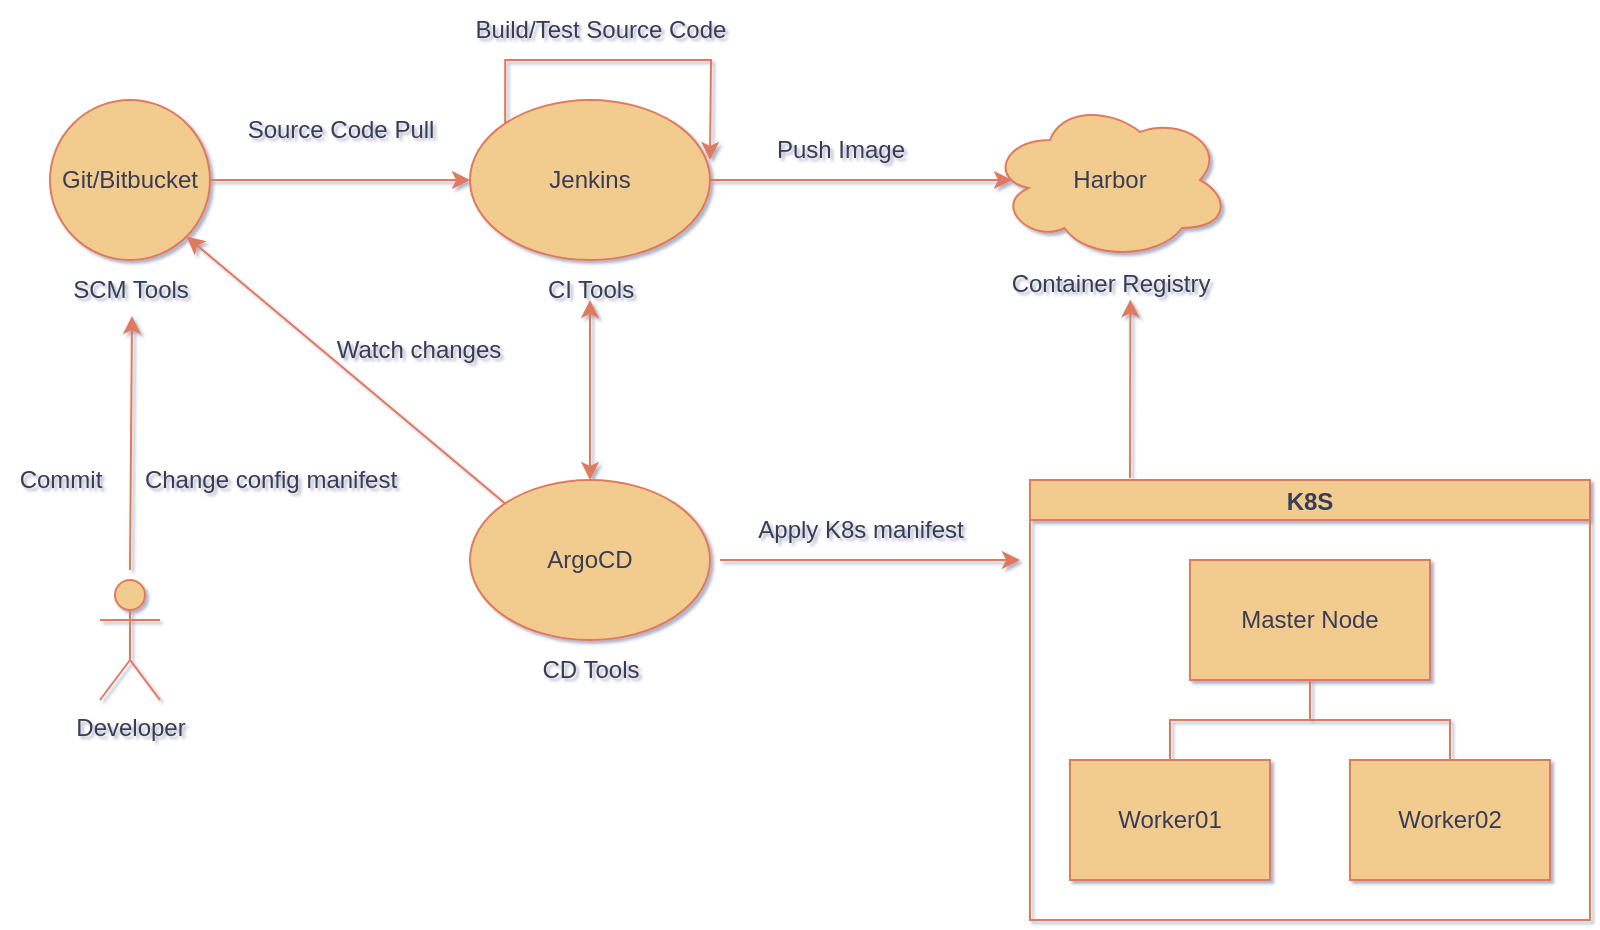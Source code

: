 <mxfile version="21.0.2" type="github">
  <diagram name="Page-1" id="sy4lbH6b9MXI_pQDiSxg">
    <mxGraphModel dx="1312" dy="500" grid="0" gridSize="10" guides="1" tooltips="1" connect="1" arrows="1" fold="1" page="1" pageScale="1" pageWidth="827" pageHeight="1169" background="none" math="0" shadow="1">
      <root>
        <mxCell id="0" />
        <mxCell id="1" parent="0" />
        <mxCell id="prt6e-ABzlM5Ey696iCb-1" value="Git/Bitbucket" style="ellipse;whiteSpace=wrap;html=1;aspect=fixed;labelBackgroundColor=none;fillColor=#F2CC8F;strokeColor=#E07A5F;fontColor=#393C56;" vertex="1" parent="1">
          <mxGeometry x="35" y="470" width="80" height="80" as="geometry" />
        </mxCell>
        <mxCell id="prt6e-ABzlM5Ey696iCb-3" value="SCM Tools" style="text;html=1;align=center;verticalAlign=middle;resizable=0;points=[];autosize=1;strokeColor=none;fillColor=none;labelBackgroundColor=none;fontColor=#393C56;" vertex="1" parent="1">
          <mxGeometry x="35" y="550" width="80" height="30" as="geometry" />
        </mxCell>
        <mxCell id="prt6e-ABzlM5Ey696iCb-38" style="edgeStyle=orthogonalEdgeStyle;rounded=0;orthogonalLoop=1;jettySize=auto;html=1;exitX=0;exitY=0;exitDx=0;exitDy=0;strokeColor=#E07A5F;fontColor=default;labelBackgroundColor=none;" edge="1" parent="1" source="prt6e-ABzlM5Ey696iCb-4">
          <mxGeometry relative="1" as="geometry">
            <mxPoint x="365" y="500" as="targetPoint" />
          </mxGeometry>
        </mxCell>
        <mxCell id="prt6e-ABzlM5Ey696iCb-4" value="Jenkins" style="ellipse;whiteSpace=wrap;html=1;labelBackgroundColor=none;fillColor=#F2CC8F;strokeColor=#E07A5F;fontColor=#393C56;" vertex="1" parent="1">
          <mxGeometry x="245" y="470" width="120" height="80" as="geometry" />
        </mxCell>
        <mxCell id="prt6e-ABzlM5Ey696iCb-5" value="CI Tools" style="text;html=1;align=center;verticalAlign=middle;resizable=0;points=[];autosize=1;strokeColor=none;fillColor=none;labelBackgroundColor=none;fontColor=#393C56;" vertex="1" parent="1">
          <mxGeometry x="270" y="550" width="70" height="30" as="geometry" />
        </mxCell>
        <mxCell id="prt6e-ABzlM5Ey696iCb-7" value="Developer" style="shape=umlActor;verticalLabelPosition=bottom;verticalAlign=top;html=1;outlineConnect=0;labelBackgroundColor=none;fillColor=#F2CC8F;strokeColor=#E07A5F;fontColor=#393C56;" vertex="1" parent="1">
          <mxGeometry x="60" y="710" width="30" height="60" as="geometry" />
        </mxCell>
        <mxCell id="prt6e-ABzlM5Ey696iCb-10" value="Harbor" style="ellipse;shape=cloud;whiteSpace=wrap;html=1;labelBackgroundColor=none;fillColor=#F2CC8F;strokeColor=#E07A5F;fontColor=#393C56;" vertex="1" parent="1">
          <mxGeometry x="505" y="470" width="120" height="80" as="geometry" />
        </mxCell>
        <mxCell id="prt6e-ABzlM5Ey696iCb-11" value="Container Registry" style="text;html=1;align=center;verticalAlign=middle;resizable=0;points=[];autosize=1;strokeColor=none;fillColor=none;labelBackgroundColor=none;fontColor=#393C56;" vertex="1" parent="1">
          <mxGeometry x="505" y="547" width="120" height="30" as="geometry" />
        </mxCell>
        <mxCell id="prt6e-ABzlM5Ey696iCb-12" value="K8S" style="swimlane;startSize=20;horizontal=1;containerType=tree;newEdgeStyle={&quot;edgeStyle&quot;:&quot;elbowEdgeStyle&quot;,&quot;startArrow&quot;:&quot;none&quot;,&quot;endArrow&quot;:&quot;none&quot;};labelBackgroundColor=none;fillColor=#F2CC8F;strokeColor=#E07A5F;fontColor=#393C56;" vertex="1" parent="1">
          <mxGeometry x="525" y="660" width="280" height="220" as="geometry" />
        </mxCell>
        <mxCell id="prt6e-ABzlM5Ey696iCb-13" value="" style="edgeStyle=elbowEdgeStyle;elbow=vertical;sourcePerimeterSpacing=0;targetPerimeterSpacing=0;startArrow=none;endArrow=none;rounded=0;curved=0;labelBackgroundColor=none;strokeColor=#E07A5F;fontColor=default;" edge="1" parent="prt6e-ABzlM5Ey696iCb-12" source="prt6e-ABzlM5Ey696iCb-15" target="prt6e-ABzlM5Ey696iCb-16">
          <mxGeometry relative="1" as="geometry" />
        </mxCell>
        <mxCell id="prt6e-ABzlM5Ey696iCb-14" value="" style="edgeStyle=elbowEdgeStyle;elbow=vertical;sourcePerimeterSpacing=0;targetPerimeterSpacing=0;startArrow=none;endArrow=none;rounded=0;curved=0;labelBackgroundColor=none;strokeColor=#E07A5F;fontColor=default;" edge="1" parent="prt6e-ABzlM5Ey696iCb-12" source="prt6e-ABzlM5Ey696iCb-15" target="prt6e-ABzlM5Ey696iCb-17">
          <mxGeometry relative="1" as="geometry" />
        </mxCell>
        <UserObject label="Master Node" treeRoot="1" id="prt6e-ABzlM5Ey696iCb-15">
          <mxCell style="whiteSpace=wrap;html=1;align=center;treeFolding=1;treeMoving=1;newEdgeStyle={&quot;edgeStyle&quot;:&quot;elbowEdgeStyle&quot;,&quot;startArrow&quot;:&quot;none&quot;,&quot;endArrow&quot;:&quot;none&quot;};labelBackgroundColor=none;fillColor=#F2CC8F;strokeColor=#E07A5F;fontColor=#393C56;" vertex="1" parent="prt6e-ABzlM5Ey696iCb-12">
            <mxGeometry x="80" y="40" width="120" height="60" as="geometry" />
          </mxCell>
        </UserObject>
        <mxCell id="prt6e-ABzlM5Ey696iCb-16" value="Worker01" style="whiteSpace=wrap;html=1;align=center;verticalAlign=middle;treeFolding=1;treeMoving=1;newEdgeStyle={&quot;edgeStyle&quot;:&quot;elbowEdgeStyle&quot;,&quot;startArrow&quot;:&quot;none&quot;,&quot;endArrow&quot;:&quot;none&quot;};labelBackgroundColor=none;fillColor=#F2CC8F;strokeColor=#E07A5F;fontColor=#393C56;" vertex="1" parent="prt6e-ABzlM5Ey696iCb-12">
          <mxGeometry x="20" y="140" width="100" height="60" as="geometry" />
        </mxCell>
        <mxCell id="prt6e-ABzlM5Ey696iCb-17" value="Worker02" style="whiteSpace=wrap;html=1;align=center;verticalAlign=middle;treeFolding=1;treeMoving=1;newEdgeStyle={&quot;edgeStyle&quot;:&quot;elbowEdgeStyle&quot;,&quot;startArrow&quot;:&quot;none&quot;,&quot;endArrow&quot;:&quot;none&quot;};labelBackgroundColor=none;fillColor=#F2CC8F;strokeColor=#E07A5F;fontColor=#393C56;" vertex="1" parent="prt6e-ABzlM5Ey696iCb-12">
          <mxGeometry x="160" y="140" width="100" height="60" as="geometry" />
        </mxCell>
        <mxCell id="prt6e-ABzlM5Ey696iCb-33" value="ArgoCD" style="ellipse;whiteSpace=wrap;html=1;labelBackgroundColor=none;fillColor=#F2CC8F;strokeColor=#E07A5F;fontColor=#393C56;" vertex="1" parent="1">
          <mxGeometry x="245" y="660" width="120" height="80" as="geometry" />
        </mxCell>
        <mxCell id="prt6e-ABzlM5Ey696iCb-34" value="CD Tools" style="text;html=1;align=center;verticalAlign=middle;resizable=0;points=[];autosize=1;strokeColor=none;fillColor=none;labelBackgroundColor=none;fontColor=#393C56;" vertex="1" parent="1">
          <mxGeometry x="270" y="740" width="70" height="30" as="geometry" />
        </mxCell>
        <mxCell id="prt6e-ABzlM5Ey696iCb-36" value="Commit" style="text;html=1;align=center;verticalAlign=middle;resizable=0;points=[];autosize=1;strokeColor=none;fillColor=none;fontColor=#393C56;labelBackgroundColor=none;" vertex="1" parent="1">
          <mxGeometry x="10" y="645" width="60" height="30" as="geometry" />
        </mxCell>
        <mxCell id="prt6e-ABzlM5Ey696iCb-37" value="Source Code Pull" style="text;html=1;align=center;verticalAlign=middle;resizable=0;points=[];autosize=1;strokeColor=none;fillColor=none;fontColor=#393C56;labelBackgroundColor=none;" vertex="1" parent="1">
          <mxGeometry x="120" y="470" width="120" height="30" as="geometry" />
        </mxCell>
        <mxCell id="prt6e-ABzlM5Ey696iCb-39" value="Build/Test Source Code" style="text;html=1;align=center;verticalAlign=middle;resizable=0;points=[];autosize=1;strokeColor=none;fillColor=none;fontColor=#393C56;labelBackgroundColor=none;" vertex="1" parent="1">
          <mxGeometry x="235" y="420" width="150" height="30" as="geometry" />
        </mxCell>
        <mxCell id="prt6e-ABzlM5Ey696iCb-41" value="" style="endArrow=classic;html=1;rounded=0;strokeColor=#E07A5F;fontColor=default;labelBackgroundColor=none;" edge="1" parent="1">
          <mxGeometry width="50" height="50" relative="1" as="geometry">
            <mxPoint x="365" y="510" as="sourcePoint" />
            <mxPoint x="516" y="510" as="targetPoint" />
          </mxGeometry>
        </mxCell>
        <mxCell id="prt6e-ABzlM5Ey696iCb-42" value="" style="endArrow=classic;startArrow=classic;html=1;rounded=0;strokeColor=#E07A5F;fontColor=default;exitX=0.5;exitY=0;exitDx=0;exitDy=0;labelBackgroundColor=none;" edge="1" parent="1" source="prt6e-ABzlM5Ey696iCb-33">
          <mxGeometry width="50" height="50" relative="1" as="geometry">
            <mxPoint x="385" y="700" as="sourcePoint" />
            <mxPoint x="305" y="570" as="targetPoint" />
          </mxGeometry>
        </mxCell>
        <mxCell id="prt6e-ABzlM5Ey696iCb-44" value="Push Image" style="text;html=1;align=center;verticalAlign=middle;resizable=0;points=[];autosize=1;strokeColor=none;fillColor=none;fontColor=#393C56;labelBackgroundColor=none;" vertex="1" parent="1">
          <mxGeometry x="385" y="480" width="90" height="30" as="geometry" />
        </mxCell>
        <mxCell id="prt6e-ABzlM5Ey696iCb-46" value="Change config manifest" style="text;html=1;align=center;verticalAlign=middle;resizable=0;points=[];autosize=1;strokeColor=none;fillColor=none;fontColor=#393C56;labelBackgroundColor=none;" vertex="1" parent="1">
          <mxGeometry x="70" y="645" width="150" height="30" as="geometry" />
        </mxCell>
        <mxCell id="prt6e-ABzlM5Ey696iCb-47" value="Watch changes" style="text;html=1;align=center;verticalAlign=middle;resizable=0;points=[];autosize=1;strokeColor=none;fillColor=none;fontColor=#393C56;rotation=0;labelBackgroundColor=none;" vertex="1" parent="1">
          <mxGeometry x="164" y="580" width="110" height="30" as="geometry" />
        </mxCell>
        <mxCell id="prt6e-ABzlM5Ey696iCb-49" value="" style="endArrow=classic;html=1;rounded=0;strokeColor=#E07A5F;fontColor=default;entryX=0;entryY=0.5;entryDx=0;entryDy=0;exitX=1;exitY=0.5;exitDx=0;exitDy=0;labelBackgroundColor=none;" edge="1" parent="1" source="prt6e-ABzlM5Ey696iCb-1" target="prt6e-ABzlM5Ey696iCb-4">
          <mxGeometry width="50" height="50" relative="1" as="geometry">
            <mxPoint x="320" y="690" as="sourcePoint" />
            <mxPoint x="370" y="640" as="targetPoint" />
          </mxGeometry>
        </mxCell>
        <mxCell id="prt6e-ABzlM5Ey696iCb-50" value="" style="endArrow=classic;html=1;rounded=0;strokeColor=#E07A5F;fontColor=default;entryX=1;entryY=1;entryDx=0;entryDy=0;exitX=0;exitY=0;exitDx=0;exitDy=0;labelBackgroundColor=none;" edge="1" parent="1" source="prt6e-ABzlM5Ey696iCb-33" target="prt6e-ABzlM5Ey696iCb-1">
          <mxGeometry width="50" height="50" relative="1" as="geometry">
            <mxPoint x="300" y="690" as="sourcePoint" />
            <mxPoint x="350" y="640" as="targetPoint" />
          </mxGeometry>
        </mxCell>
        <mxCell id="prt6e-ABzlM5Ey696iCb-51" value="" style="endArrow=classic;html=1;rounded=0;strokeColor=#E07A5F;fontColor=default;exitX=0.5;exitY=0;exitDx=0;exitDy=0;exitPerimeter=0;labelBackgroundColor=none;" edge="1" parent="1">
          <mxGeometry width="50" height="50" relative="1" as="geometry">
            <mxPoint x="75" y="705" as="sourcePoint" />
            <mxPoint x="76" y="578" as="targetPoint" />
          </mxGeometry>
        </mxCell>
        <mxCell id="prt6e-ABzlM5Ey696iCb-52" value="" style="endArrow=classic;html=1;rounded=0;strokeColor=#E07A5F;fontColor=default;labelBackgroundColor=none;" edge="1" parent="1">
          <mxGeometry width="50" height="50" relative="1" as="geometry">
            <mxPoint x="370" y="700" as="sourcePoint" />
            <mxPoint x="520" y="700" as="targetPoint" />
          </mxGeometry>
        </mxCell>
        <mxCell id="prt6e-ABzlM5Ey696iCb-53" value="Apply K8s manifest" style="text;html=1;align=center;verticalAlign=middle;resizable=0;points=[];autosize=1;strokeColor=none;fillColor=none;fontColor=#393C56;labelBackgroundColor=none;" vertex="1" parent="1">
          <mxGeometry x="375" y="670" width="130" height="30" as="geometry" />
        </mxCell>
        <mxCell id="prt6e-ABzlM5Ey696iCb-54" value="" style="endArrow=classic;html=1;rounded=0;strokeColor=#E07A5F;fontColor=default;entryX=0.585;entryY=1.123;entryDx=0;entryDy=0;entryPerimeter=0;labelBackgroundColor=none;" edge="1" parent="1">
          <mxGeometry width="50" height="50" relative="1" as="geometry">
            <mxPoint x="575" y="659" as="sourcePoint" />
            <mxPoint x="575.2" y="569.69" as="targetPoint" />
          </mxGeometry>
        </mxCell>
      </root>
    </mxGraphModel>
  </diagram>
</mxfile>

